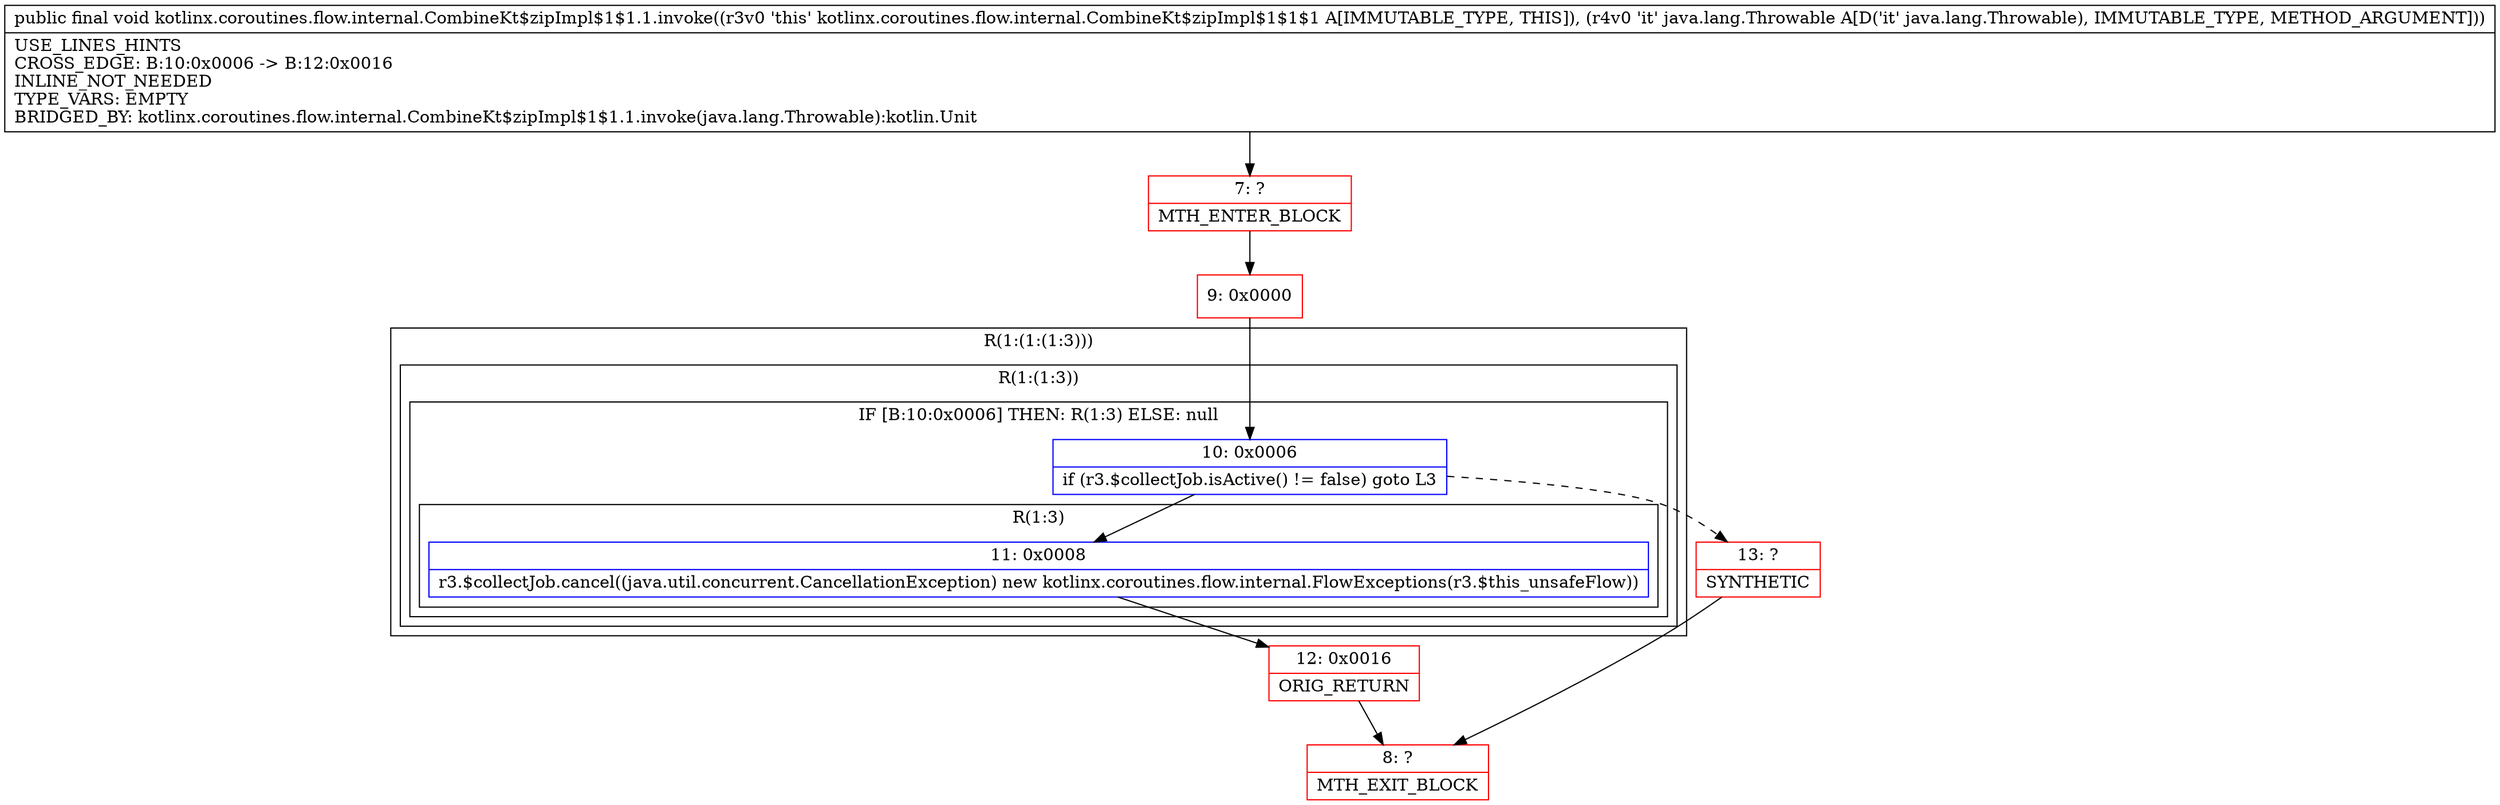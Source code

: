 digraph "CFG forkotlinx.coroutines.flow.internal.CombineKt$zipImpl$1$1.1.invoke(Ljava\/lang\/Throwable;)V" {
subgraph cluster_Region_583556525 {
label = "R(1:(1:(1:3)))";
node [shape=record,color=blue];
subgraph cluster_Region_186545093 {
label = "R(1:(1:3))";
node [shape=record,color=blue];
subgraph cluster_IfRegion_263489856 {
label = "IF [B:10:0x0006] THEN: R(1:3) ELSE: null";
node [shape=record,color=blue];
Node_10 [shape=record,label="{10\:\ 0x0006|if (r3.$collectJob.isActive() != false) goto L3\l}"];
subgraph cluster_Region_727402687 {
label = "R(1:3)";
node [shape=record,color=blue];
Node_11 [shape=record,label="{11\:\ 0x0008|r3.$collectJob.cancel((java.util.concurrent.CancellationException) new kotlinx.coroutines.flow.internal.FlowExceptions(r3.$this_unsafeFlow))\l}"];
}
}
}
}
Node_7 [shape=record,color=red,label="{7\:\ ?|MTH_ENTER_BLOCK\l}"];
Node_9 [shape=record,color=red,label="{9\:\ 0x0000}"];
Node_12 [shape=record,color=red,label="{12\:\ 0x0016|ORIG_RETURN\l}"];
Node_8 [shape=record,color=red,label="{8\:\ ?|MTH_EXIT_BLOCK\l}"];
Node_13 [shape=record,color=red,label="{13\:\ ?|SYNTHETIC\l}"];
MethodNode[shape=record,label="{public final void kotlinx.coroutines.flow.internal.CombineKt$zipImpl$1$1.1.invoke((r3v0 'this' kotlinx.coroutines.flow.internal.CombineKt$zipImpl$1$1$1 A[IMMUTABLE_TYPE, THIS]), (r4v0 'it' java.lang.Throwable A[D('it' java.lang.Throwable), IMMUTABLE_TYPE, METHOD_ARGUMENT]))  | USE_LINES_HINTS\lCROSS_EDGE: B:10:0x0006 \-\> B:12:0x0016\lINLINE_NOT_NEEDED\lTYPE_VARS: EMPTY\lBRIDGED_BY: kotlinx.coroutines.flow.internal.CombineKt$zipImpl$1$1.1.invoke(java.lang.Throwable):kotlin.Unit\l}"];
MethodNode -> Node_7;Node_10 -> Node_11;
Node_10 -> Node_13[style=dashed];
Node_11 -> Node_12;
Node_7 -> Node_9;
Node_9 -> Node_10;
Node_12 -> Node_8;
Node_13 -> Node_8;
}

